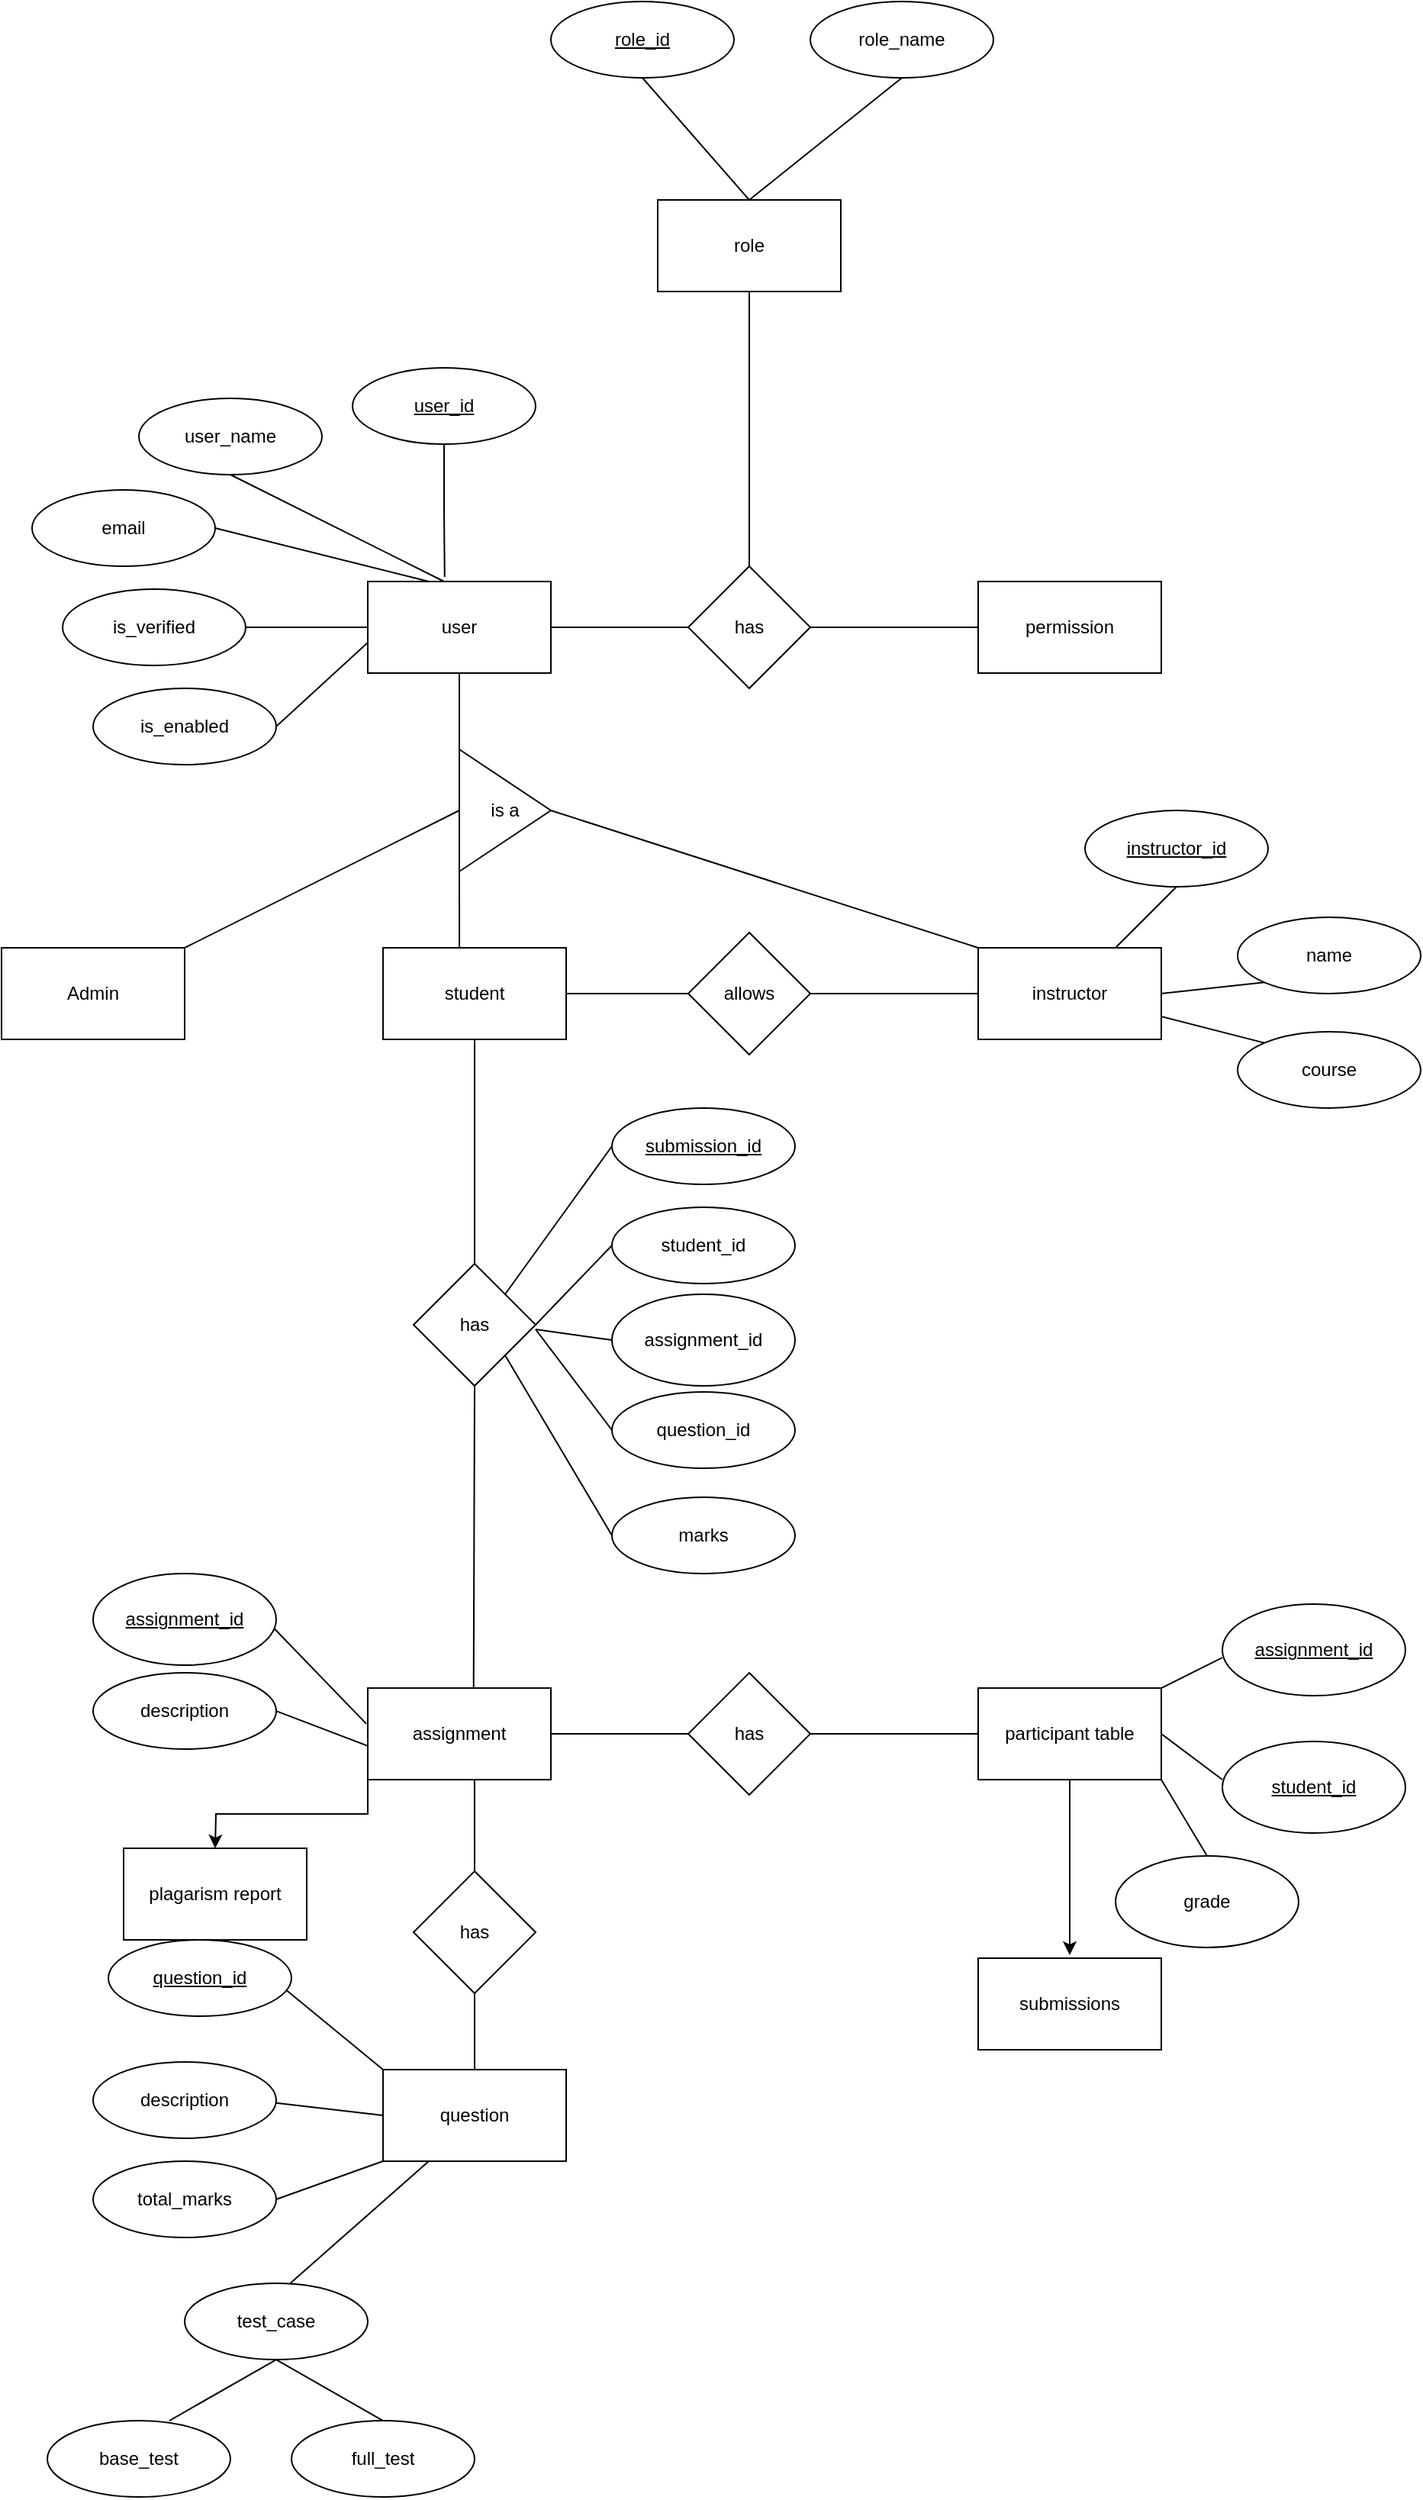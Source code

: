 <mxfile>
    <diagram id="NE1bDaD3GzVnl_Yuja-W" name="Page-1">
        <mxGraphModel dx="1627" dy="1675" grid="1" gridSize="10" guides="1" tooltips="1" connect="1" arrows="1" fold="1" page="1" pageScale="1" pageWidth="850" pageHeight="1100" background="none" math="0" shadow="0">
            <root>
                <mxCell id="0"/>
                <mxCell id="1" parent="0"/>
                <mxCell id="2" value="student" style="rounded=0;whiteSpace=wrap;html=1;" parent="1" vertex="1">
                    <mxGeometry x="210" y="160" width="120" height="60" as="geometry"/>
                </mxCell>
                <mxCell id="509" style="edgeStyle=orthogonalEdgeStyle;rounded=0;orthogonalLoop=1;jettySize=auto;html=1;exitX=0.5;exitY=1;exitDx=0;exitDy=0;" edge="1" parent="1" source="5">
                    <mxGeometry relative="1" as="geometry">
                        <mxPoint x="660" y="820" as="targetPoint"/>
                    </mxGeometry>
                </mxCell>
                <mxCell id="5" value="participant table" style="rounded=0;whiteSpace=wrap;html=1;" parent="1" vertex="1">
                    <mxGeometry x="600" y="645.03" width="120" height="60" as="geometry"/>
                </mxCell>
                <mxCell id="468" style="edgeStyle=none;rounded=0;orthogonalLoop=1;jettySize=auto;html=1;exitX=0.25;exitY=1;exitDx=0;exitDy=0;entryX=0.578;entryY=-0.004;entryDx=0;entryDy=0;entryPerimeter=0;endArrow=none;endFill=0;" parent="1" source="6" target="463" edge="1">
                    <mxGeometry relative="1" as="geometry"/>
                </mxCell>
                <mxCell id="469" style="edgeStyle=none;rounded=0;orthogonalLoop=1;jettySize=auto;html=1;exitX=0;exitY=0;exitDx=0;exitDy=0;entryX=0.955;entryY=0.724;entryDx=0;entryDy=0;entryPerimeter=0;endArrow=none;endFill=0;" parent="1" source="6" edge="1">
                    <mxGeometry relative="1" as="geometry">
                        <mxPoint x="144.6" y="841.23" as="targetPoint"/>
                    </mxGeometry>
                </mxCell>
                <mxCell id="470" style="edgeStyle=none;rounded=0;orthogonalLoop=1;jettySize=auto;html=1;exitX=0;exitY=0.5;exitDx=0;exitDy=0;endArrow=none;endFill=0;" parent="1" source="6" edge="1">
                    <mxGeometry relative="1" as="geometry">
                        <mxPoint x="137.894" y="916.595" as="targetPoint"/>
                    </mxGeometry>
                </mxCell>
                <mxCell id="471" style="edgeStyle=none;rounded=0;orthogonalLoop=1;jettySize=auto;html=1;exitX=0;exitY=1;exitDx=0;exitDy=0;entryX=1;entryY=0.5;entryDx=0;entryDy=0;endArrow=none;endFill=0;" parent="1" source="6" edge="1">
                    <mxGeometry relative="1" as="geometry">
                        <mxPoint x="140" y="980.03" as="targetPoint"/>
                    </mxGeometry>
                </mxCell>
                <mxCell id="6" value="question" style="rounded=0;whiteSpace=wrap;html=1;" parent="1" vertex="1">
                    <mxGeometry x="210" y="895.03" width="120" height="60" as="geometry"/>
                </mxCell>
                <mxCell id="510" style="edgeStyle=orthogonalEdgeStyle;rounded=0;orthogonalLoop=1;jettySize=auto;html=1;exitX=0;exitY=1;exitDx=0;exitDy=0;" edge="1" parent="1" source="7">
                    <mxGeometry relative="1" as="geometry">
                        <mxPoint x="100" y="750" as="targetPoint"/>
                    </mxGeometry>
                </mxCell>
                <mxCell id="7" value="assignment" style="rounded=0;whiteSpace=wrap;html=1;" parent="1" vertex="1">
                    <mxGeometry x="200" y="645.03" width="120" height="60" as="geometry"/>
                </mxCell>
                <mxCell id="8" value="instructor" style="rounded=0;whiteSpace=wrap;html=1;" parent="1" vertex="1">
                    <mxGeometry x="600" y="160" width="120" height="60" as="geometry"/>
                </mxCell>
                <mxCell id="441" style="edgeStyle=none;rounded=0;orthogonalLoop=1;jettySize=auto;html=1;exitX=0;exitY=0;exitDx=0;exitDy=0;entryX=1;entryY=0.75;entryDx=0;entryDy=0;endArrow=none;endFill=0;" parent="1" source="15" target="8" edge="1">
                    <mxGeometry relative="1" as="geometry"/>
                </mxCell>
                <mxCell id="15" value="course" style="ellipse;whiteSpace=wrap;html=1;" parent="1" vertex="1">
                    <mxGeometry x="770" y="215" width="120" height="50" as="geometry"/>
                </mxCell>
                <mxCell id="440" style="edgeStyle=none;rounded=0;orthogonalLoop=1;jettySize=auto;html=1;exitX=0;exitY=1;exitDx=0;exitDy=0;entryX=1;entryY=0.5;entryDx=0;entryDy=0;endArrow=none;endFill=0;" parent="1" source="16" target="8" edge="1">
                    <mxGeometry relative="1" as="geometry"/>
                </mxCell>
                <mxCell id="16" value="name" style="ellipse;whiteSpace=wrap;html=1;" parent="1" vertex="1">
                    <mxGeometry x="770" y="140" width="120" height="50" as="geometry"/>
                </mxCell>
                <mxCell id="439" style="edgeStyle=none;rounded=0;orthogonalLoop=1;jettySize=auto;html=1;exitX=0.5;exitY=1;exitDx=0;exitDy=0;entryX=0.75;entryY=0;entryDx=0;entryDy=0;endArrow=none;endFill=0;" parent="1" source="17" target="8" edge="1">
                    <mxGeometry relative="1" as="geometry"/>
                </mxCell>
                <mxCell id="17" value="&lt;u&gt;instructor_id&lt;/u&gt;" style="ellipse;whiteSpace=wrap;html=1;" parent="1" vertex="1">
                    <mxGeometry x="670" y="70" width="120" height="50" as="geometry"/>
                </mxCell>
                <mxCell id="443" style="edgeStyle=none;rounded=0;orthogonalLoop=1;jettySize=auto;html=1;exitX=1;exitY=0.5;exitDx=0;exitDy=0;entryX=0;entryY=0.5;entryDx=0;entryDy=0;endArrow=none;endFill=0;" parent="1" source="442" target="8" edge="1">
                    <mxGeometry relative="1" as="geometry"/>
                </mxCell>
                <mxCell id="444" style="edgeStyle=none;rounded=0;orthogonalLoop=1;jettySize=auto;html=1;exitX=0;exitY=0.5;exitDx=0;exitDy=0;entryX=1;entryY=0.5;entryDx=0;entryDy=0;endArrow=none;endFill=0;" parent="1" source="442" target="2" edge="1">
                    <mxGeometry relative="1" as="geometry"/>
                </mxCell>
                <mxCell id="442" value="allows" style="rhombus;whiteSpace=wrap;html=1;" parent="1" vertex="1">
                    <mxGeometry x="410" y="150" width="80" height="80" as="geometry"/>
                </mxCell>
                <mxCell id="447" style="edgeStyle=none;rounded=0;orthogonalLoop=1;jettySize=auto;html=1;exitX=0.5;exitY=0;exitDx=0;exitDy=0;entryX=0.5;entryY=1;entryDx=0;entryDy=0;endArrow=none;endFill=0;" parent="1" source="445" target="2" edge="1">
                    <mxGeometry relative="1" as="geometry"/>
                </mxCell>
                <mxCell id="448" style="edgeStyle=none;rounded=0;orthogonalLoop=1;jettySize=auto;html=1;exitX=0.5;exitY=1;exitDx=0;exitDy=0;entryX=0.578;entryY=0.003;entryDx=0;entryDy=0;entryPerimeter=0;endArrow=none;endFill=0;" parent="1" source="445" target="7" edge="1">
                    <mxGeometry relative="1" as="geometry"/>
                </mxCell>
                <mxCell id="445" value="has" style="rhombus;whiteSpace=wrap;html=1;" parent="1" vertex="1">
                    <mxGeometry x="230" y="367" width="80" height="80" as="geometry"/>
                </mxCell>
                <mxCell id="449" style="edgeStyle=none;rounded=0;orthogonalLoop=1;jettySize=auto;html=1;exitX=0.5;exitY=0;exitDx=0;exitDy=0;entryX=0.583;entryY=1;entryDx=0;entryDy=0;entryPerimeter=0;endArrow=none;endFill=0;" parent="1" source="446" target="7" edge="1">
                    <mxGeometry relative="1" as="geometry"/>
                </mxCell>
                <mxCell id="450" style="edgeStyle=none;rounded=0;orthogonalLoop=1;jettySize=auto;html=1;exitX=0.5;exitY=1;exitDx=0;exitDy=0;entryX=0.5;entryY=0;entryDx=0;entryDy=0;endArrow=none;endFill=0;" parent="1" source="446" target="6" edge="1">
                    <mxGeometry relative="1" as="geometry"/>
                </mxCell>
                <mxCell id="446" value="has" style="rhombus;whiteSpace=wrap;html=1;" parent="1" vertex="1">
                    <mxGeometry x="230" y="765.03" width="80" height="80" as="geometry"/>
                </mxCell>
                <mxCell id="453" style="edgeStyle=none;rounded=0;orthogonalLoop=1;jettySize=auto;html=1;exitX=1;exitY=0.5;exitDx=0;exitDy=0;entryX=0;entryY=0.5;entryDx=0;entryDy=0;endArrow=none;endFill=0;" parent="1" source="452" target="5" edge="1">
                    <mxGeometry relative="1" as="geometry"/>
                </mxCell>
                <mxCell id="454" style="edgeStyle=none;rounded=0;orthogonalLoop=1;jettySize=auto;html=1;exitX=0;exitY=0.5;exitDx=0;exitDy=0;entryX=1;entryY=0.5;entryDx=0;entryDy=0;endArrow=none;endFill=0;" parent="1" source="452" target="7" edge="1">
                    <mxGeometry relative="1" as="geometry"/>
                </mxCell>
                <mxCell id="452" value="has" style="rhombus;whiteSpace=wrap;html=1;" parent="1" vertex="1">
                    <mxGeometry x="410" y="635.03" width="80" height="80" as="geometry"/>
                </mxCell>
                <mxCell id="459" style="edgeStyle=none;rounded=0;orthogonalLoop=1;jettySize=auto;html=1;exitX=1;exitY=0.5;exitDx=0;exitDy=0;entryX=-0.002;entryY=0.63;entryDx=0;entryDy=0;entryPerimeter=0;endArrow=none;endFill=0;" parent="1" target="7" edge="1">
                    <mxGeometry relative="1" as="geometry">
                        <mxPoint x="140" y="660.03" as="sourcePoint"/>
                    </mxGeometry>
                </mxCell>
                <mxCell id="456" value="description" style="ellipse;whiteSpace=wrap;html=1;" parent="1" vertex="1">
                    <mxGeometry x="20" y="635.03" width="120" height="50" as="geometry"/>
                </mxCell>
                <mxCell id="458" style="edgeStyle=none;rounded=0;orthogonalLoop=1;jettySize=auto;html=1;exitX=1;exitY=1;exitDx=0;exitDy=0;entryX=-0.008;entryY=0.39;entryDx=0;entryDy=0;entryPerimeter=0;endArrow=none;endFill=0;" parent="1" target="7" edge="1">
                    <mxGeometry relative="1" as="geometry">
                        <mxPoint x="132.9" y="600.004" as="sourcePoint"/>
                    </mxGeometry>
                </mxCell>
                <mxCell id="457" value="&lt;u&gt;assignment_id&lt;/u&gt;" style="ellipse;whiteSpace=wrap;html=1;" parent="1" vertex="1">
                    <mxGeometry x="20" y="570" width="120" height="60" as="geometry"/>
                </mxCell>
                <mxCell id="460" value="total_marks" style="ellipse;whiteSpace=wrap;html=1;" parent="1" vertex="1">
                    <mxGeometry x="20" y="955.03" width="120" height="50" as="geometry"/>
                </mxCell>
                <mxCell id="461" value="description" style="ellipse;whiteSpace=wrap;html=1;" parent="1" vertex="1">
                    <mxGeometry x="20" y="890" width="120" height="50" as="geometry"/>
                </mxCell>
                <mxCell id="462" value="&lt;u&gt;question_id&lt;/u&gt;" style="ellipse;whiteSpace=wrap;html=1;" parent="1" vertex="1">
                    <mxGeometry x="30" y="810" width="120" height="50" as="geometry"/>
                </mxCell>
                <mxCell id="466" style="edgeStyle=none;rounded=0;orthogonalLoop=1;jettySize=auto;html=1;exitX=0.5;exitY=1;exitDx=0;exitDy=0;entryX=0.5;entryY=0;entryDx=0;entryDy=0;endArrow=none;endFill=0;" parent="1" source="463" edge="1">
                    <mxGeometry relative="1" as="geometry">
                        <mxPoint x="70" y="1125.03" as="targetPoint"/>
                    </mxGeometry>
                </mxCell>
                <mxCell id="467" style="edgeStyle=none;rounded=0;orthogonalLoop=1;jettySize=auto;html=1;exitX=0.5;exitY=1;exitDx=0;exitDy=0;entryX=0.5;entryY=0;entryDx=0;entryDy=0;endArrow=none;endFill=0;" parent="1" source="463" target="464" edge="1">
                    <mxGeometry relative="1" as="geometry"/>
                </mxCell>
                <mxCell id="463" value="test_case" style="ellipse;whiteSpace=wrap;html=1;" parent="1" vertex="1">
                    <mxGeometry x="80" y="1035.03" width="120" height="50" as="geometry"/>
                </mxCell>
                <mxCell id="464" value="full_test" style="ellipse;whiteSpace=wrap;html=1;" parent="1" vertex="1">
                    <mxGeometry x="150" y="1125.03" width="120" height="50" as="geometry"/>
                </mxCell>
                <mxCell id="465" value="base_test" style="ellipse;whiteSpace=wrap;html=1;" parent="1" vertex="1">
                    <mxGeometry x="-10" y="1125.03" width="120" height="50" as="geometry"/>
                </mxCell>
                <mxCell id="474" style="edgeStyle=none;rounded=0;orthogonalLoop=1;jettySize=auto;html=1;exitX=0;exitY=0.5;exitDx=0;exitDy=0;entryX=1;entryY=0;entryDx=0;entryDy=0;endArrow=none;endFill=0;" parent="1" target="5" edge="1">
                    <mxGeometry relative="1" as="geometry">
                        <mxPoint x="760" y="625.03" as="sourcePoint"/>
                    </mxGeometry>
                </mxCell>
                <mxCell id="472" value="&lt;u&gt;assignment_id&lt;/u&gt;" style="ellipse;whiteSpace=wrap;html=1;" parent="1" vertex="1">
                    <mxGeometry x="760" y="590" width="120" height="60" as="geometry"/>
                </mxCell>
                <mxCell id="475" style="edgeStyle=none;rounded=0;orthogonalLoop=1;jettySize=auto;html=1;exitX=0;exitY=0.5;exitDx=0;exitDy=0;entryX=1;entryY=0.5;entryDx=0;entryDy=0;endArrow=none;endFill=0;" parent="1" target="5" edge="1">
                    <mxGeometry relative="1" as="geometry">
                        <mxPoint x="760" y="705.03" as="sourcePoint"/>
                    </mxGeometry>
                </mxCell>
                <mxCell id="473" value="&lt;u&gt;student_id&lt;/u&gt;" style="ellipse;whiteSpace=wrap;html=1;" parent="1" vertex="1">
                    <mxGeometry x="760" y="680" width="120" height="60" as="geometry"/>
                </mxCell>
                <mxCell id="478" style="edgeStyle=none;rounded=0;orthogonalLoop=1;jettySize=auto;html=1;exitX=0.5;exitY=1;exitDx=0;exitDy=0;entryX=0.5;entryY=0;entryDx=0;entryDy=0;endArrow=none;endFill=0;" parent="1" source="476" edge="1">
                    <mxGeometry relative="1" as="geometry">
                        <mxPoint x="260" y="30" as="targetPoint"/>
                    </mxGeometry>
                </mxCell>
                <mxCell id="476" value="user" style="rounded=0;whiteSpace=wrap;html=1;" parent="1" vertex="1">
                    <mxGeometry x="200" y="-80" width="120" height="60" as="geometry"/>
                </mxCell>
                <mxCell id="479" style="edgeStyle=none;rounded=0;orthogonalLoop=1;jettySize=auto;html=1;exitX=0.5;exitY=1;exitDx=0;exitDy=0;entryX=0.417;entryY=0;entryDx=0;entryDy=0;entryPerimeter=0;endArrow=none;endFill=0;" parent="1" target="2" edge="1">
                    <mxGeometry relative="1" as="geometry">
                        <mxPoint x="260" y="110" as="sourcePoint"/>
                    </mxGeometry>
                </mxCell>
                <mxCell id="482" style="edgeStyle=none;rounded=0;orthogonalLoop=1;jettySize=auto;html=1;exitX=1;exitY=0.5;exitDx=0;exitDy=0;entryX=0;entryY=0;entryDx=0;entryDy=0;endArrow=none;endFill=0;" parent="1" source="525" target="8" edge="1">
                    <mxGeometry relative="1" as="geometry">
                        <mxPoint x="300" y="70" as="sourcePoint"/>
                    </mxGeometry>
                </mxCell>
                <mxCell id="485" style="edgeStyle=none;rounded=0;orthogonalLoop=1;jettySize=auto;html=1;exitX=0;exitY=0.5;exitDx=0;exitDy=0;entryX=1;entryY=0.5;entryDx=0;entryDy=0;endArrow=none;endFill=0;" parent="1" source="483" target="476" edge="1">
                    <mxGeometry relative="1" as="geometry"/>
                </mxCell>
                <mxCell id="486" style="edgeStyle=none;rounded=0;orthogonalLoop=1;jettySize=auto;html=1;exitX=1;exitY=0.5;exitDx=0;exitDy=0;entryX=0;entryY=0.5;entryDx=0;entryDy=0;endArrow=none;endFill=0;" parent="1" source="483" target="484" edge="1">
                    <mxGeometry relative="1" as="geometry"/>
                </mxCell>
                <mxCell id="489" style="edgeStyle=none;rounded=0;orthogonalLoop=1;jettySize=auto;html=1;exitX=0.5;exitY=0;exitDx=0;exitDy=0;entryX=0.5;entryY=1;entryDx=0;entryDy=0;endArrow=none;endFill=0;" parent="1" source="483" target="487" edge="1">
                    <mxGeometry relative="1" as="geometry"/>
                </mxCell>
                <mxCell id="483" value="has" style="rhombus;whiteSpace=wrap;html=1;" parent="1" vertex="1">
                    <mxGeometry x="410" y="-90" width="80" height="80" as="geometry"/>
                </mxCell>
                <mxCell id="484" value="permission" style="rounded=0;whiteSpace=wrap;html=1;" parent="1" vertex="1">
                    <mxGeometry x="600" y="-80" width="120" height="60" as="geometry"/>
                </mxCell>
                <mxCell id="493" style="edgeStyle=none;rounded=0;orthogonalLoop=1;jettySize=auto;html=1;exitX=0.5;exitY=0;exitDx=0;exitDy=0;entryX=0.5;entryY=1;entryDx=0;entryDy=0;endArrow=none;endFill=0;" parent="1" source="487" target="492" edge="1">
                    <mxGeometry relative="1" as="geometry"/>
                </mxCell>
                <mxCell id="494" style="edgeStyle=none;rounded=0;orthogonalLoop=1;jettySize=auto;html=1;exitX=0.5;exitY=0;exitDx=0;exitDy=0;entryX=0.5;entryY=1;entryDx=0;entryDy=0;endArrow=none;endFill=0;" parent="1" source="487" target="491" edge="1">
                    <mxGeometry relative="1" as="geometry"/>
                </mxCell>
                <mxCell id="487" value="role" style="rounded=0;whiteSpace=wrap;html=1;" parent="1" vertex="1">
                    <mxGeometry x="390" y="-330" width="120" height="60" as="geometry"/>
                </mxCell>
                <mxCell id="491" value="role_name" style="ellipse;whiteSpace=wrap;html=1;" parent="1" vertex="1">
                    <mxGeometry x="490" y="-460" width="120" height="50" as="geometry"/>
                </mxCell>
                <mxCell id="492" value="&lt;u&gt;role_id&lt;/u&gt;" style="ellipse;whiteSpace=wrap;html=1;" parent="1" vertex="1">
                    <mxGeometry x="320" y="-460" width="120" height="50" as="geometry"/>
                </mxCell>
                <mxCell id="498" style="edgeStyle=none;rounded=0;orthogonalLoop=1;jettySize=auto;html=1;exitX=0.5;exitY=0;exitDx=0;exitDy=0;entryX=1;entryY=1;entryDx=0;entryDy=0;endArrow=none;endFill=0;" parent="1" source="497" target="5" edge="1">
                    <mxGeometry relative="1" as="geometry"/>
                </mxCell>
                <mxCell id="497" value="grade" style="ellipse;whiteSpace=wrap;html=1;" parent="1" vertex="1">
                    <mxGeometry x="690" y="755.03" width="120" height="60" as="geometry"/>
                </mxCell>
                <mxCell id="504" style="edgeStyle=none;rounded=0;orthogonalLoop=1;jettySize=auto;html=1;exitX=0;exitY=0.5;exitDx=0;exitDy=0;entryX=1;entryY=0;entryDx=0;entryDy=0;endArrow=none;endFill=0;" parent="1" source="499" target="445" edge="1">
                    <mxGeometry relative="1" as="geometry"/>
                </mxCell>
                <mxCell id="499" value="&lt;u&gt;submission_id&lt;/u&gt;" style="ellipse;whiteSpace=wrap;html=1;" parent="1" vertex="1">
                    <mxGeometry x="360" y="265" width="120" height="50" as="geometry"/>
                </mxCell>
                <mxCell id="505" style="edgeStyle=none;rounded=0;orthogonalLoop=1;jettySize=auto;html=1;exitX=0;exitY=0.5;exitDx=0;exitDy=0;entryX=1;entryY=0.5;entryDx=0;entryDy=0;endArrow=none;endFill=0;" parent="1" source="500" target="445" edge="1">
                    <mxGeometry relative="1" as="geometry"/>
                </mxCell>
                <mxCell id="500" value="student_id" style="ellipse;whiteSpace=wrap;html=1;" parent="1" vertex="1">
                    <mxGeometry x="360" y="330" width="120" height="50" as="geometry"/>
                </mxCell>
                <mxCell id="507" style="edgeStyle=none;rounded=0;orthogonalLoop=1;jettySize=auto;html=1;exitX=0;exitY=0.5;exitDx=0;exitDy=0;endArrow=none;endFill=0;" parent="1" source="501" edge="1">
                    <mxGeometry relative="1" as="geometry">
                        <mxPoint x="310" y="410" as="targetPoint"/>
                    </mxGeometry>
                </mxCell>
                <mxCell id="501" value="question_id" style="ellipse;whiteSpace=wrap;html=1;" parent="1" vertex="1">
                    <mxGeometry x="360" y="451" width="120" height="50" as="geometry"/>
                </mxCell>
                <mxCell id="506" style="edgeStyle=none;rounded=0;orthogonalLoop=1;jettySize=auto;html=1;exitX=0;exitY=0.5;exitDx=0;exitDy=0;endArrow=none;endFill=0;" parent="1" source="502" edge="1">
                    <mxGeometry relative="1" as="geometry">
                        <mxPoint x="310" y="410" as="targetPoint"/>
                    </mxGeometry>
                </mxCell>
                <mxCell id="502" value="assignment_id" style="ellipse;whiteSpace=wrap;html=1;" parent="1" vertex="1">
                    <mxGeometry x="360" y="387" width="120" height="60" as="geometry"/>
                </mxCell>
                <mxCell id="508" style="edgeStyle=none;rounded=0;orthogonalLoop=1;jettySize=auto;html=1;exitX=0;exitY=0.5;exitDx=0;exitDy=0;entryX=1;entryY=1;entryDx=0;entryDy=0;endArrow=none;endFill=0;" parent="1" source="503" target="445" edge="1">
                    <mxGeometry relative="1" as="geometry"/>
                </mxCell>
                <mxCell id="503" value="marks" style="ellipse;whiteSpace=wrap;html=1;" parent="1" vertex="1">
                    <mxGeometry x="360" y="520" width="120" height="50" as="geometry"/>
                </mxCell>
                <mxCell id="511" value="plagarism report" style="rounded=0;whiteSpace=wrap;html=1;" vertex="1" parent="1">
                    <mxGeometry x="40" y="750" width="120" height="60" as="geometry"/>
                </mxCell>
                <mxCell id="512" value="submissions" style="rounded=0;whiteSpace=wrap;html=1;" vertex="1" parent="1">
                    <mxGeometry x="600" y="822" width="120" height="60" as="geometry"/>
                </mxCell>
                <mxCell id="519" style="edgeStyle=orthogonalEdgeStyle;rounded=0;orthogonalLoop=1;jettySize=auto;html=1;exitX=0.5;exitY=1;exitDx=0;exitDy=0;entryX=0.42;entryY=-0.05;entryDx=0;entryDy=0;entryPerimeter=0;endArrow=none;endFill=0;" edge="1" parent="1" source="513" target="476">
                    <mxGeometry relative="1" as="geometry"/>
                </mxCell>
                <mxCell id="513" value="&lt;u&gt;user_id&lt;/u&gt;" style="ellipse;whiteSpace=wrap;html=1;" vertex="1" parent="1">
                    <mxGeometry x="190" y="-220" width="120" height="50" as="geometry"/>
                </mxCell>
                <mxCell id="520" style="rounded=0;orthogonalLoop=1;jettySize=auto;html=1;exitX=0.5;exitY=1;exitDx=0;exitDy=0;endArrow=none;endFill=0;" edge="1" parent="1" source="514">
                    <mxGeometry relative="1" as="geometry">
                        <mxPoint x="250" y="-80" as="targetPoint"/>
                    </mxGeometry>
                </mxCell>
                <mxCell id="514" value="user_name" style="ellipse;whiteSpace=wrap;html=1;" vertex="1" parent="1">
                    <mxGeometry x="50" y="-200" width="120" height="50" as="geometry"/>
                </mxCell>
                <mxCell id="521" style="edgeStyle=none;rounded=0;orthogonalLoop=1;jettySize=auto;html=1;exitX=1;exitY=0.5;exitDx=0;exitDy=0;endArrow=none;endFill=0;" edge="1" parent="1" source="516">
                    <mxGeometry relative="1" as="geometry">
                        <mxPoint x="240" y="-80" as="targetPoint"/>
                    </mxGeometry>
                </mxCell>
                <mxCell id="516" value="email" style="ellipse;whiteSpace=wrap;html=1;" vertex="1" parent="1">
                    <mxGeometry x="-20" y="-140" width="120" height="50" as="geometry"/>
                </mxCell>
                <mxCell id="522" style="edgeStyle=none;rounded=0;orthogonalLoop=1;jettySize=auto;html=1;exitX=1;exitY=0.5;exitDx=0;exitDy=0;entryX=0;entryY=0.5;entryDx=0;entryDy=0;endArrow=none;endFill=0;" edge="1" parent="1" source="517" target="476">
                    <mxGeometry relative="1" as="geometry"/>
                </mxCell>
                <mxCell id="517" value="is_verified" style="ellipse;whiteSpace=wrap;html=1;" vertex="1" parent="1">
                    <mxGeometry y="-75" width="120" height="50" as="geometry"/>
                </mxCell>
                <mxCell id="523" style="edgeStyle=none;rounded=0;orthogonalLoop=1;jettySize=auto;html=1;exitX=1;exitY=0.5;exitDx=0;exitDy=0;endArrow=none;endFill=0;" edge="1" parent="1" source="518">
                    <mxGeometry relative="1" as="geometry">
                        <mxPoint x="200" y="-40" as="targetPoint"/>
                    </mxGeometry>
                </mxCell>
                <mxCell id="518" value="is_enabled" style="ellipse;whiteSpace=wrap;html=1;" vertex="1" parent="1">
                    <mxGeometry x="20" y="-10" width="120" height="50" as="geometry"/>
                </mxCell>
                <mxCell id="528" style="edgeStyle=none;rounded=0;orthogonalLoop=1;jettySize=auto;html=1;exitX=0;exitY=0.5;exitDx=0;exitDy=0;entryX=1;entryY=0;entryDx=0;entryDy=0;endArrow=none;endFill=0;" edge="1" parent="1" source="525" target="527">
                    <mxGeometry relative="1" as="geometry"/>
                </mxCell>
                <mxCell id="525" value="is a&lt;br&gt;" style="triangle;html=1;rotation=0;whiteSpace=wrap;" vertex="1" parent="1">
                    <mxGeometry x="260" y="30" width="60" height="80" as="geometry"/>
                </mxCell>
                <mxCell id="527" value="Admin" style="rounded=0;whiteSpace=wrap;html=1;" vertex="1" parent="1">
                    <mxGeometry x="-40" y="160" width="120" height="60" as="geometry"/>
                </mxCell>
            </root>
        </mxGraphModel>
    </diagram>
</mxfile>